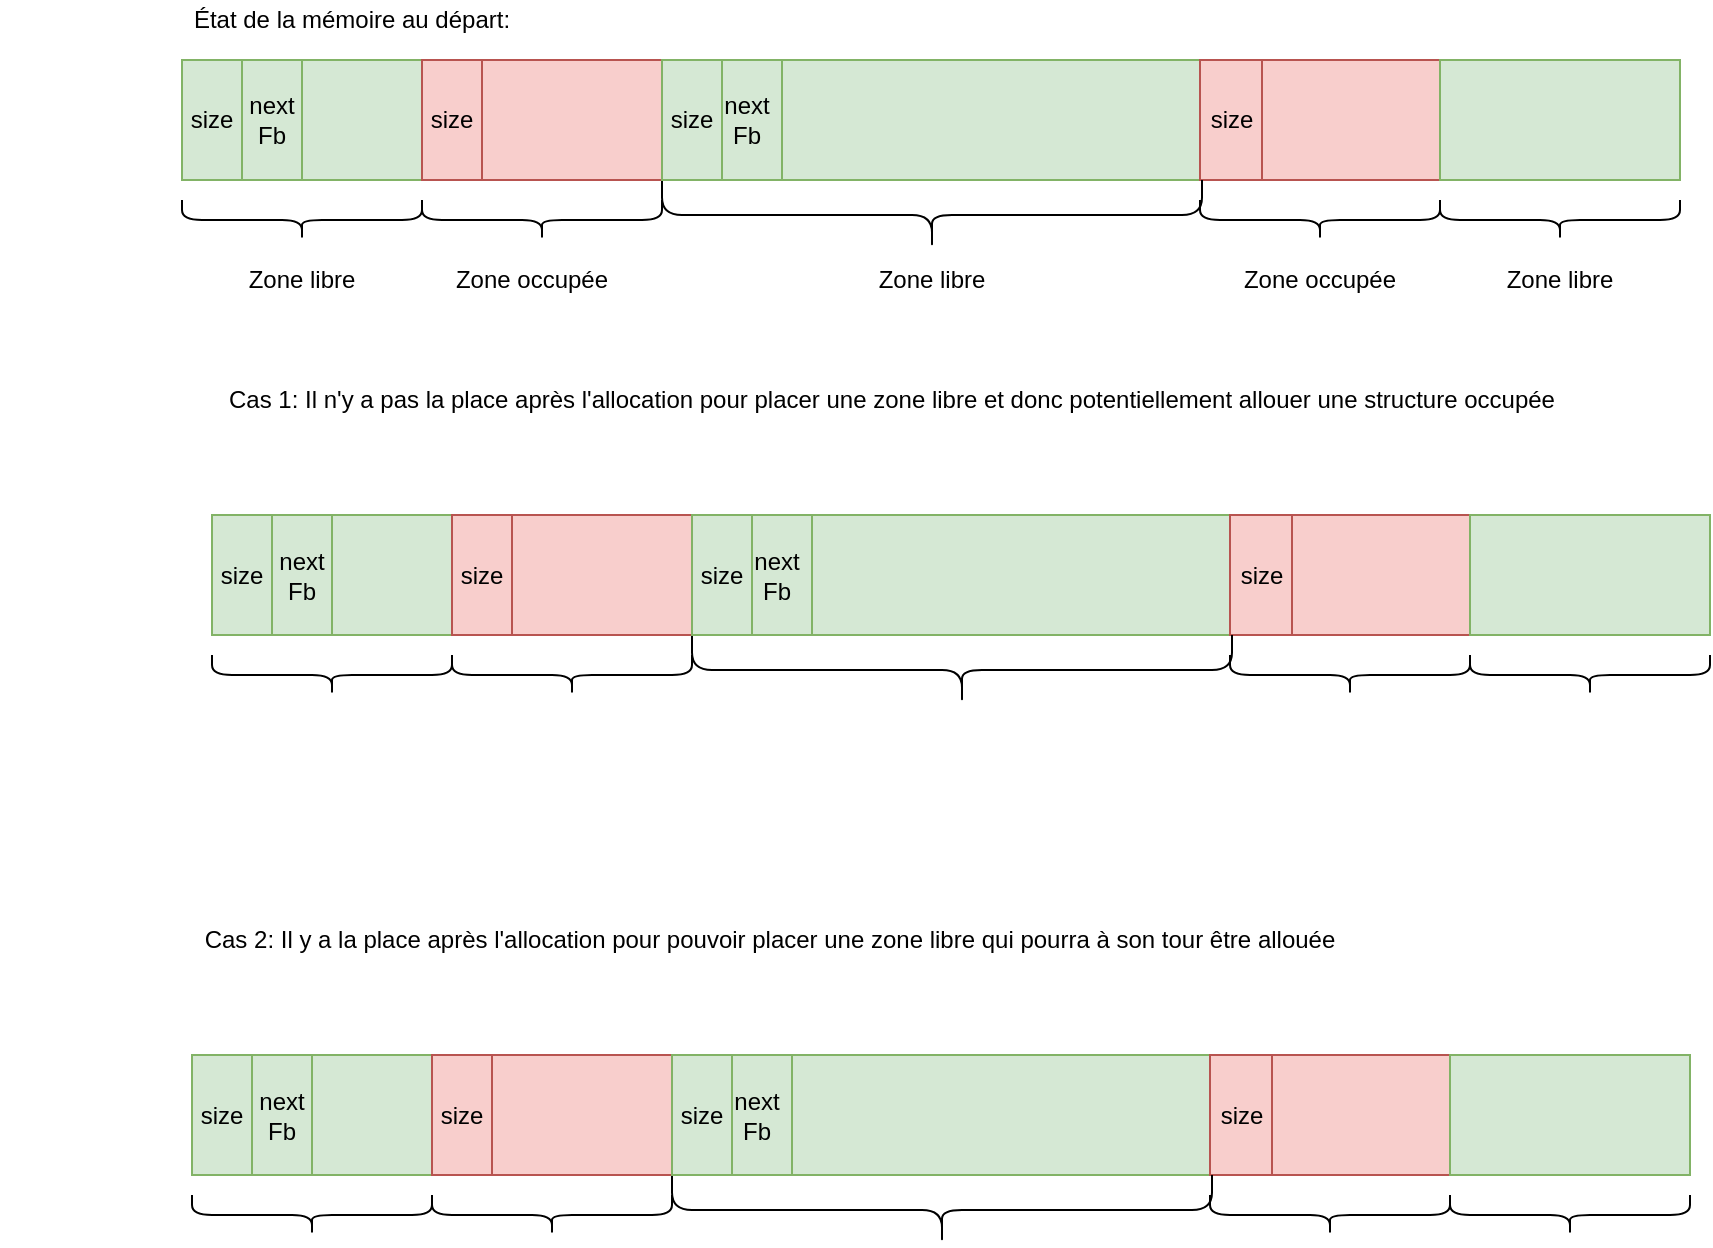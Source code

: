 <mxfile version="13.10.4" type="github">
  <diagram id="L8QRwStr9e9gq-kaUbE9" name="Page-1">
    <mxGraphModel dx="2177" dy="618" grid="1" gridSize="10" guides="1" tooltips="1" connect="1" arrows="1" fold="1" page="1" pageScale="1" pageWidth="827" pageHeight="1169" math="0" shadow="0">
      <root>
        <mxCell id="0" />
        <mxCell id="1" parent="0" />
        <mxCell id="xS3xVYI3d8CCS7Wdqir1-1" value="Cas 1: Il n&#39;y a pas la place après l&#39;allocation pour placer une zone libre et donc potentiellement allouer une structure occupée" style="text;html=1;strokeColor=none;fillColor=none;align=center;verticalAlign=middle;whiteSpace=wrap;rounded=0;" vertex="1" parent="1">
          <mxGeometry x="20" y="200" width="770" height="20" as="geometry" />
        </mxCell>
        <mxCell id="xS3xVYI3d8CCS7Wdqir1-2" value="État de la mémoire au départ:" style="text;html=1;strokeColor=none;fillColor=none;align=center;verticalAlign=middle;whiteSpace=wrap;rounded=0;" vertex="1" parent="1">
          <mxGeometry x="10" y="10" width="250" height="20" as="geometry" />
        </mxCell>
        <mxCell id="xS3xVYI3d8CCS7Wdqir1-3" value="" style="rounded=0;whiteSpace=wrap;html=1;fillColor=#d5e8d4;strokeColor=#82b366;" vertex="1" parent="1">
          <mxGeometry x="50" y="40" width="120" height="60" as="geometry" />
        </mxCell>
        <mxCell id="xS3xVYI3d8CCS7Wdqir1-4" value="" style="rounded=0;whiteSpace=wrap;html=1;fillColor=#f8cecc;strokeColor=#b85450;" vertex="1" parent="1">
          <mxGeometry x="170" y="40" width="120" height="60" as="geometry" />
        </mxCell>
        <mxCell id="xS3xVYI3d8CCS7Wdqir1-5" value="" style="rounded=0;whiteSpace=wrap;html=1;fillColor=#d5e8d4;strokeColor=#82b366;" vertex="1" parent="1">
          <mxGeometry x="290" y="40" width="270" height="60" as="geometry" />
        </mxCell>
        <mxCell id="xS3xVYI3d8CCS7Wdqir1-6" value="" style="rounded=0;whiteSpace=wrap;html=1;fillColor=#f8cecc;strokeColor=#b85450;" vertex="1" parent="1">
          <mxGeometry x="559" y="40" width="120" height="60" as="geometry" />
        </mxCell>
        <mxCell id="xS3xVYI3d8CCS7Wdqir1-7" value="" style="rounded=0;whiteSpace=wrap;html=1;fillColor=#d5e8d4;strokeColor=#82b366;" vertex="1" parent="1">
          <mxGeometry x="679" y="40" width="120" height="60" as="geometry" />
        </mxCell>
        <mxCell id="xS3xVYI3d8CCS7Wdqir1-8" value="" style="rounded=0;whiteSpace=wrap;html=1;fillColor=#d5e8d4;strokeColor=#82b366;" vertex="1" parent="1">
          <mxGeometry x="50" y="40" width="30" height="60" as="geometry" />
        </mxCell>
        <mxCell id="xS3xVYI3d8CCS7Wdqir1-9" value="" style="rounded=0;whiteSpace=wrap;html=1;fillColor=#d5e8d4;strokeColor=#82b366;" vertex="1" parent="1">
          <mxGeometry x="80" y="40" width="30" height="60" as="geometry" />
        </mxCell>
        <mxCell id="xS3xVYI3d8CCS7Wdqir1-10" value="size" style="text;html=1;align=center;verticalAlign=middle;whiteSpace=wrap;rounded=0;" vertex="1" parent="1">
          <mxGeometry x="45" y="60" width="40" height="20" as="geometry" />
        </mxCell>
        <mxCell id="xS3xVYI3d8CCS7Wdqir1-12" value="&lt;div&gt;next &lt;br&gt;&lt;/div&gt;&lt;div&gt;Fb&lt;br&gt;&lt;/div&gt;" style="text;html=1;align=center;verticalAlign=middle;whiteSpace=wrap;rounded=0;" vertex="1" parent="1">
          <mxGeometry x="75" y="60" width="40" height="20" as="geometry" />
        </mxCell>
        <mxCell id="xS3xVYI3d8CCS7Wdqir1-13" value="" style="rounded=0;whiteSpace=wrap;html=1;fillColor=#f8cecc;strokeColor=#b85450;" vertex="1" parent="1">
          <mxGeometry x="170" y="40" width="30" height="60" as="geometry" />
        </mxCell>
        <mxCell id="xS3xVYI3d8CCS7Wdqir1-14" value="size" style="text;html=1;strokeColor=none;fillColor=none;align=center;verticalAlign=middle;whiteSpace=wrap;rounded=0;" vertex="1" parent="1">
          <mxGeometry x="165" y="60" width="40" height="20" as="geometry" />
        </mxCell>
        <mxCell id="xS3xVYI3d8CCS7Wdqir1-15" value="" style="rounded=0;whiteSpace=wrap;html=1;fillColor=#f8cecc;strokeColor=#b85450;" vertex="1" parent="1">
          <mxGeometry x="559" y="40" width="31" height="60" as="geometry" />
        </mxCell>
        <mxCell id="xS3xVYI3d8CCS7Wdqir1-16" value="size" style="text;html=1;strokeColor=none;fillColor=none;align=center;verticalAlign=middle;whiteSpace=wrap;rounded=0;" vertex="1" parent="1">
          <mxGeometry x="554.5" y="60" width="40" height="20" as="geometry" />
        </mxCell>
        <mxCell id="xS3xVYI3d8CCS7Wdqir1-17" value="" style="shape=curlyBracket;whiteSpace=wrap;html=1;rounded=1;rotation=-90;size=0.5;" vertex="1" parent="1">
          <mxGeometry x="100" y="60" width="20" height="120" as="geometry" />
        </mxCell>
        <mxCell id="xS3xVYI3d8CCS7Wdqir1-18" value="" style="shape=curlyBracket;whiteSpace=wrap;html=1;rounded=1;rotation=-90;size=0.5;" vertex="1" parent="1">
          <mxGeometry x="220" y="60" width="20" height="120" as="geometry" />
        </mxCell>
        <mxCell id="xS3xVYI3d8CCS7Wdqir1-19" value="" style="shape=curlyBracket;whiteSpace=wrap;html=1;rounded=1;rotation=-90;size=0.5;" vertex="1" parent="1">
          <mxGeometry x="407.5" y="-17.5" width="35" height="270" as="geometry" />
        </mxCell>
        <mxCell id="xS3xVYI3d8CCS7Wdqir1-20" value="" style="shape=curlyBracket;whiteSpace=wrap;html=1;rounded=1;rotation=-90;size=0.5;" vertex="1" parent="1">
          <mxGeometry x="609" y="60" width="20" height="120" as="geometry" />
        </mxCell>
        <mxCell id="xS3xVYI3d8CCS7Wdqir1-21" value="" style="shape=curlyBracket;whiteSpace=wrap;html=1;rounded=1;rotation=-90;size=0.5;" vertex="1" parent="1">
          <mxGeometry x="729" y="60" width="20" height="120" as="geometry" />
        </mxCell>
        <mxCell id="xS3xVYI3d8CCS7Wdqir1-22" value="Zone libre" style="text;html=1;strokeColor=none;fillColor=none;align=center;verticalAlign=middle;whiteSpace=wrap;rounded=0;" vertex="1" parent="1">
          <mxGeometry x="75" y="140" width="70" height="20" as="geometry" />
        </mxCell>
        <mxCell id="xS3xVYI3d8CCS7Wdqir1-24" value="Zone libre" style="text;html=1;strokeColor=none;fillColor=none;align=center;verticalAlign=middle;whiteSpace=wrap;rounded=0;" vertex="1" parent="1">
          <mxGeometry x="390" y="140" width="70" height="20" as="geometry" />
        </mxCell>
        <mxCell id="xS3xVYI3d8CCS7Wdqir1-25" value="Zone libre" style="text;html=1;strokeColor=none;fillColor=none;align=center;verticalAlign=middle;whiteSpace=wrap;rounded=0;" vertex="1" parent="1">
          <mxGeometry x="704" y="140" width="70" height="20" as="geometry" />
        </mxCell>
        <mxCell id="xS3xVYI3d8CCS7Wdqir1-26" value="Zone occupée" style="text;html=1;strokeColor=none;fillColor=none;align=center;verticalAlign=middle;whiteSpace=wrap;rounded=0;" vertex="1" parent="1">
          <mxGeometry x="180" y="140" width="90" height="20" as="geometry" />
        </mxCell>
        <mxCell id="xS3xVYI3d8CCS7Wdqir1-27" value="Zone occupée" style="text;html=1;strokeColor=none;fillColor=none;align=center;verticalAlign=middle;whiteSpace=wrap;rounded=0;" vertex="1" parent="1">
          <mxGeometry x="574" y="140" width="90" height="20" as="geometry" />
        </mxCell>
        <mxCell id="xS3xVYI3d8CCS7Wdqir1-28" value="" style="rounded=0;whiteSpace=wrap;html=1;fillColor=#d5e8d4;strokeColor=#82b366;" vertex="1" parent="1">
          <mxGeometry x="290" y="40" width="30" height="60" as="geometry" />
        </mxCell>
        <mxCell id="xS3xVYI3d8CCS7Wdqir1-29" value="" style="rounded=0;whiteSpace=wrap;html=1;fillColor=#d5e8d4;strokeColor=#82b366;" vertex="1" parent="1">
          <mxGeometry x="320" y="40" width="30" height="60" as="geometry" />
        </mxCell>
        <mxCell id="xS3xVYI3d8CCS7Wdqir1-30" value="size" style="text;html=1;align=center;verticalAlign=middle;whiteSpace=wrap;rounded=0;" vertex="1" parent="1">
          <mxGeometry x="285" y="60" width="40" height="20" as="geometry" />
        </mxCell>
        <mxCell id="xS3xVYI3d8CCS7Wdqir1-31" value="&lt;div&gt;next &lt;br&gt;&lt;/div&gt;&lt;div&gt;Fb&lt;br&gt;&lt;/div&gt;" style="text;html=1;align=center;verticalAlign=middle;whiteSpace=wrap;rounded=0;" vertex="1" parent="1">
          <mxGeometry x="315" y="60" width="35" height="20" as="geometry" />
        </mxCell>
        <mxCell id="xS3xVYI3d8CCS7Wdqir1-32" value="Cas 2: Il y a la place après l&#39;allocation pour pouvoir placer une zone libre qui pourra à son tour être allouée" style="text;html=1;strokeColor=none;fillColor=none;align=center;verticalAlign=middle;whiteSpace=wrap;rounded=0;" vertex="1" parent="1">
          <mxGeometry x="-41" y="470" width="770" height="20" as="geometry" />
        </mxCell>
        <mxCell id="xS3xVYI3d8CCS7Wdqir1-33" value="" style="rounded=0;whiteSpace=wrap;html=1;fillColor=#d5e8d4;strokeColor=#82b366;" vertex="1" parent="1">
          <mxGeometry x="65" y="267.5" width="120" height="60" as="geometry" />
        </mxCell>
        <mxCell id="xS3xVYI3d8CCS7Wdqir1-34" value="" style="rounded=0;whiteSpace=wrap;html=1;fillColor=#f8cecc;strokeColor=#b85450;" vertex="1" parent="1">
          <mxGeometry x="185" y="267.5" width="120" height="60" as="geometry" />
        </mxCell>
        <mxCell id="xS3xVYI3d8CCS7Wdqir1-35" value="" style="rounded=0;whiteSpace=wrap;html=1;fillColor=#d5e8d4;strokeColor=#82b366;" vertex="1" parent="1">
          <mxGeometry x="305" y="267.5" width="270" height="60" as="geometry" />
        </mxCell>
        <mxCell id="xS3xVYI3d8CCS7Wdqir1-36" value="" style="rounded=0;whiteSpace=wrap;html=1;fillColor=#f8cecc;strokeColor=#b85450;" vertex="1" parent="1">
          <mxGeometry x="574" y="267.5" width="120" height="60" as="geometry" />
        </mxCell>
        <mxCell id="xS3xVYI3d8CCS7Wdqir1-37" value="" style="rounded=0;whiteSpace=wrap;html=1;fillColor=#d5e8d4;strokeColor=#82b366;" vertex="1" parent="1">
          <mxGeometry x="694" y="267.5" width="120" height="60" as="geometry" />
        </mxCell>
        <mxCell id="xS3xVYI3d8CCS7Wdqir1-38" value="" style="rounded=0;whiteSpace=wrap;html=1;fillColor=#d5e8d4;strokeColor=#82b366;" vertex="1" parent="1">
          <mxGeometry x="65" y="267.5" width="30" height="60" as="geometry" />
        </mxCell>
        <mxCell id="xS3xVYI3d8CCS7Wdqir1-39" value="" style="rounded=0;whiteSpace=wrap;html=1;fillColor=#d5e8d4;strokeColor=#82b366;" vertex="1" parent="1">
          <mxGeometry x="95" y="267.5" width="30" height="60" as="geometry" />
        </mxCell>
        <mxCell id="xS3xVYI3d8CCS7Wdqir1-40" value="size" style="text;html=1;align=center;verticalAlign=middle;whiteSpace=wrap;rounded=0;" vertex="1" parent="1">
          <mxGeometry x="60" y="287.5" width="40" height="20" as="geometry" />
        </mxCell>
        <mxCell id="xS3xVYI3d8CCS7Wdqir1-41" value="&lt;div&gt;next &lt;br&gt;&lt;/div&gt;&lt;div&gt;Fb&lt;br&gt;&lt;/div&gt;" style="text;html=1;align=center;verticalAlign=middle;whiteSpace=wrap;rounded=0;" vertex="1" parent="1">
          <mxGeometry x="90" y="287.5" width="40" height="20" as="geometry" />
        </mxCell>
        <mxCell id="xS3xVYI3d8CCS7Wdqir1-42" value="" style="rounded=0;whiteSpace=wrap;html=1;fillColor=#f8cecc;strokeColor=#b85450;" vertex="1" parent="1">
          <mxGeometry x="185" y="267.5" width="30" height="60" as="geometry" />
        </mxCell>
        <mxCell id="xS3xVYI3d8CCS7Wdqir1-43" value="size" style="text;html=1;strokeColor=none;fillColor=none;align=center;verticalAlign=middle;whiteSpace=wrap;rounded=0;" vertex="1" parent="1">
          <mxGeometry x="180" y="287.5" width="40" height="20" as="geometry" />
        </mxCell>
        <mxCell id="xS3xVYI3d8CCS7Wdqir1-44" value="" style="rounded=0;whiteSpace=wrap;html=1;fillColor=#f8cecc;strokeColor=#b85450;" vertex="1" parent="1">
          <mxGeometry x="574" y="267.5" width="31" height="60" as="geometry" />
        </mxCell>
        <mxCell id="xS3xVYI3d8CCS7Wdqir1-45" value="size" style="text;html=1;strokeColor=none;fillColor=none;align=center;verticalAlign=middle;whiteSpace=wrap;rounded=0;" vertex="1" parent="1">
          <mxGeometry x="569.5" y="287.5" width="40" height="20" as="geometry" />
        </mxCell>
        <mxCell id="xS3xVYI3d8CCS7Wdqir1-46" value="" style="shape=curlyBracket;whiteSpace=wrap;html=1;rounded=1;rotation=-90;size=0.5;" vertex="1" parent="1">
          <mxGeometry x="115" y="287.5" width="20" height="120" as="geometry" />
        </mxCell>
        <mxCell id="xS3xVYI3d8CCS7Wdqir1-47" value="" style="shape=curlyBracket;whiteSpace=wrap;html=1;rounded=1;rotation=-90;size=0.5;" vertex="1" parent="1">
          <mxGeometry x="235" y="287.5" width="20" height="120" as="geometry" />
        </mxCell>
        <mxCell id="xS3xVYI3d8CCS7Wdqir1-48" value="" style="shape=curlyBracket;whiteSpace=wrap;html=1;rounded=1;rotation=-90;size=0.5;" vertex="1" parent="1">
          <mxGeometry x="422.5" y="210" width="35" height="270" as="geometry" />
        </mxCell>
        <mxCell id="xS3xVYI3d8CCS7Wdqir1-49" value="" style="shape=curlyBracket;whiteSpace=wrap;html=1;rounded=1;rotation=-90;size=0.5;" vertex="1" parent="1">
          <mxGeometry x="624" y="287.5" width="20" height="120" as="geometry" />
        </mxCell>
        <mxCell id="xS3xVYI3d8CCS7Wdqir1-50" value="" style="shape=curlyBracket;whiteSpace=wrap;html=1;rounded=1;rotation=-90;size=0.5;" vertex="1" parent="1">
          <mxGeometry x="744" y="287.5" width="20" height="120" as="geometry" />
        </mxCell>
        <mxCell id="xS3xVYI3d8CCS7Wdqir1-51" value="" style="rounded=0;whiteSpace=wrap;html=1;fillColor=#d5e8d4;strokeColor=#82b366;" vertex="1" parent="1">
          <mxGeometry x="305" y="267.5" width="30" height="60" as="geometry" />
        </mxCell>
        <mxCell id="xS3xVYI3d8CCS7Wdqir1-52" value="" style="rounded=0;whiteSpace=wrap;html=1;fillColor=#d5e8d4;strokeColor=#82b366;" vertex="1" parent="1">
          <mxGeometry x="335" y="267.5" width="30" height="60" as="geometry" />
        </mxCell>
        <mxCell id="xS3xVYI3d8CCS7Wdqir1-53" value="size" style="text;html=1;align=center;verticalAlign=middle;whiteSpace=wrap;rounded=0;" vertex="1" parent="1">
          <mxGeometry x="300" y="287.5" width="40" height="20" as="geometry" />
        </mxCell>
        <mxCell id="xS3xVYI3d8CCS7Wdqir1-54" value="&lt;div&gt;next &lt;br&gt;&lt;/div&gt;&lt;div&gt;Fb&lt;br&gt;&lt;/div&gt;" style="text;html=1;align=center;verticalAlign=middle;whiteSpace=wrap;rounded=0;" vertex="1" parent="1">
          <mxGeometry x="330" y="287.5" width="35" height="20" as="geometry" />
        </mxCell>
        <mxCell id="xS3xVYI3d8CCS7Wdqir1-55" value="" style="rounded=0;whiteSpace=wrap;html=1;fillColor=#d5e8d4;strokeColor=#82b366;" vertex="1" parent="1">
          <mxGeometry x="55" y="537.5" width="120" height="60" as="geometry" />
        </mxCell>
        <mxCell id="xS3xVYI3d8CCS7Wdqir1-56" value="" style="rounded=0;whiteSpace=wrap;html=1;fillColor=#f8cecc;strokeColor=#b85450;" vertex="1" parent="1">
          <mxGeometry x="175" y="537.5" width="120" height="60" as="geometry" />
        </mxCell>
        <mxCell id="xS3xVYI3d8CCS7Wdqir1-57" value="" style="rounded=0;whiteSpace=wrap;html=1;fillColor=#d5e8d4;strokeColor=#82b366;" vertex="1" parent="1">
          <mxGeometry x="295" y="537.5" width="270" height="60" as="geometry" />
        </mxCell>
        <mxCell id="xS3xVYI3d8CCS7Wdqir1-58" value="" style="rounded=0;whiteSpace=wrap;html=1;fillColor=#f8cecc;strokeColor=#b85450;" vertex="1" parent="1">
          <mxGeometry x="564" y="537.5" width="120" height="60" as="geometry" />
        </mxCell>
        <mxCell id="xS3xVYI3d8CCS7Wdqir1-59" value="" style="rounded=0;whiteSpace=wrap;html=1;fillColor=#d5e8d4;strokeColor=#82b366;" vertex="1" parent="1">
          <mxGeometry x="684" y="537.5" width="120" height="60" as="geometry" />
        </mxCell>
        <mxCell id="xS3xVYI3d8CCS7Wdqir1-60" value="" style="rounded=0;whiteSpace=wrap;html=1;fillColor=#d5e8d4;strokeColor=#82b366;" vertex="1" parent="1">
          <mxGeometry x="55" y="537.5" width="30" height="60" as="geometry" />
        </mxCell>
        <mxCell id="xS3xVYI3d8CCS7Wdqir1-61" value="" style="rounded=0;whiteSpace=wrap;html=1;fillColor=#d5e8d4;strokeColor=#82b366;" vertex="1" parent="1">
          <mxGeometry x="85" y="537.5" width="30" height="60" as="geometry" />
        </mxCell>
        <mxCell id="xS3xVYI3d8CCS7Wdqir1-62" value="size" style="text;html=1;align=center;verticalAlign=middle;whiteSpace=wrap;rounded=0;" vertex="1" parent="1">
          <mxGeometry x="50" y="557.5" width="40" height="20" as="geometry" />
        </mxCell>
        <mxCell id="xS3xVYI3d8CCS7Wdqir1-63" value="&lt;div&gt;next &lt;br&gt;&lt;/div&gt;&lt;div&gt;Fb&lt;br&gt;&lt;/div&gt;" style="text;html=1;align=center;verticalAlign=middle;whiteSpace=wrap;rounded=0;" vertex="1" parent="1">
          <mxGeometry x="80" y="557.5" width="40" height="20" as="geometry" />
        </mxCell>
        <mxCell id="xS3xVYI3d8CCS7Wdqir1-64" value="" style="rounded=0;whiteSpace=wrap;html=1;fillColor=#f8cecc;strokeColor=#b85450;" vertex="1" parent="1">
          <mxGeometry x="175" y="537.5" width="30" height="60" as="geometry" />
        </mxCell>
        <mxCell id="xS3xVYI3d8CCS7Wdqir1-65" value="size" style="text;html=1;strokeColor=none;fillColor=none;align=center;verticalAlign=middle;whiteSpace=wrap;rounded=0;" vertex="1" parent="1">
          <mxGeometry x="170" y="557.5" width="40" height="20" as="geometry" />
        </mxCell>
        <mxCell id="xS3xVYI3d8CCS7Wdqir1-66" value="" style="rounded=0;whiteSpace=wrap;html=1;fillColor=#f8cecc;strokeColor=#b85450;" vertex="1" parent="1">
          <mxGeometry x="564" y="537.5" width="31" height="60" as="geometry" />
        </mxCell>
        <mxCell id="xS3xVYI3d8CCS7Wdqir1-67" value="size" style="text;html=1;strokeColor=none;fillColor=none;align=center;verticalAlign=middle;whiteSpace=wrap;rounded=0;" vertex="1" parent="1">
          <mxGeometry x="559.5" y="557.5" width="40" height="20" as="geometry" />
        </mxCell>
        <mxCell id="xS3xVYI3d8CCS7Wdqir1-68" value="" style="shape=curlyBracket;whiteSpace=wrap;html=1;rounded=1;rotation=-90;size=0.5;" vertex="1" parent="1">
          <mxGeometry x="105" y="557.5" width="20" height="120" as="geometry" />
        </mxCell>
        <mxCell id="xS3xVYI3d8CCS7Wdqir1-69" value="" style="shape=curlyBracket;whiteSpace=wrap;html=1;rounded=1;rotation=-90;size=0.5;" vertex="1" parent="1">
          <mxGeometry x="225" y="557.5" width="20" height="120" as="geometry" />
        </mxCell>
        <mxCell id="xS3xVYI3d8CCS7Wdqir1-70" value="" style="shape=curlyBracket;whiteSpace=wrap;html=1;rounded=1;rotation=-90;size=0.5;" vertex="1" parent="1">
          <mxGeometry x="412.5" y="480" width="35" height="270" as="geometry" />
        </mxCell>
        <mxCell id="xS3xVYI3d8CCS7Wdqir1-71" value="" style="shape=curlyBracket;whiteSpace=wrap;html=1;rounded=1;rotation=-90;size=0.5;" vertex="1" parent="1">
          <mxGeometry x="614" y="557.5" width="20" height="120" as="geometry" />
        </mxCell>
        <mxCell id="xS3xVYI3d8CCS7Wdqir1-72" value="" style="shape=curlyBracket;whiteSpace=wrap;html=1;rounded=1;rotation=-90;size=0.5;" vertex="1" parent="1">
          <mxGeometry x="734" y="557.5" width="20" height="120" as="geometry" />
        </mxCell>
        <mxCell id="xS3xVYI3d8CCS7Wdqir1-73" value="" style="rounded=0;whiteSpace=wrap;html=1;fillColor=#d5e8d4;strokeColor=#82b366;" vertex="1" parent="1">
          <mxGeometry x="295" y="537.5" width="30" height="60" as="geometry" />
        </mxCell>
        <mxCell id="xS3xVYI3d8CCS7Wdqir1-74" value="" style="rounded=0;whiteSpace=wrap;html=1;fillColor=#d5e8d4;strokeColor=#82b366;" vertex="1" parent="1">
          <mxGeometry x="325" y="537.5" width="30" height="60" as="geometry" />
        </mxCell>
        <mxCell id="xS3xVYI3d8CCS7Wdqir1-75" value="size" style="text;html=1;align=center;verticalAlign=middle;whiteSpace=wrap;rounded=0;" vertex="1" parent="1">
          <mxGeometry x="290" y="557.5" width="40" height="20" as="geometry" />
        </mxCell>
        <mxCell id="xS3xVYI3d8CCS7Wdqir1-76" value="&lt;div&gt;next &lt;br&gt;&lt;/div&gt;&lt;div&gt;Fb&lt;br&gt;&lt;/div&gt;" style="text;html=1;align=center;verticalAlign=middle;whiteSpace=wrap;rounded=0;" vertex="1" parent="1">
          <mxGeometry x="320" y="557.5" width="35" height="20" as="geometry" />
        </mxCell>
      </root>
    </mxGraphModel>
  </diagram>
</mxfile>

